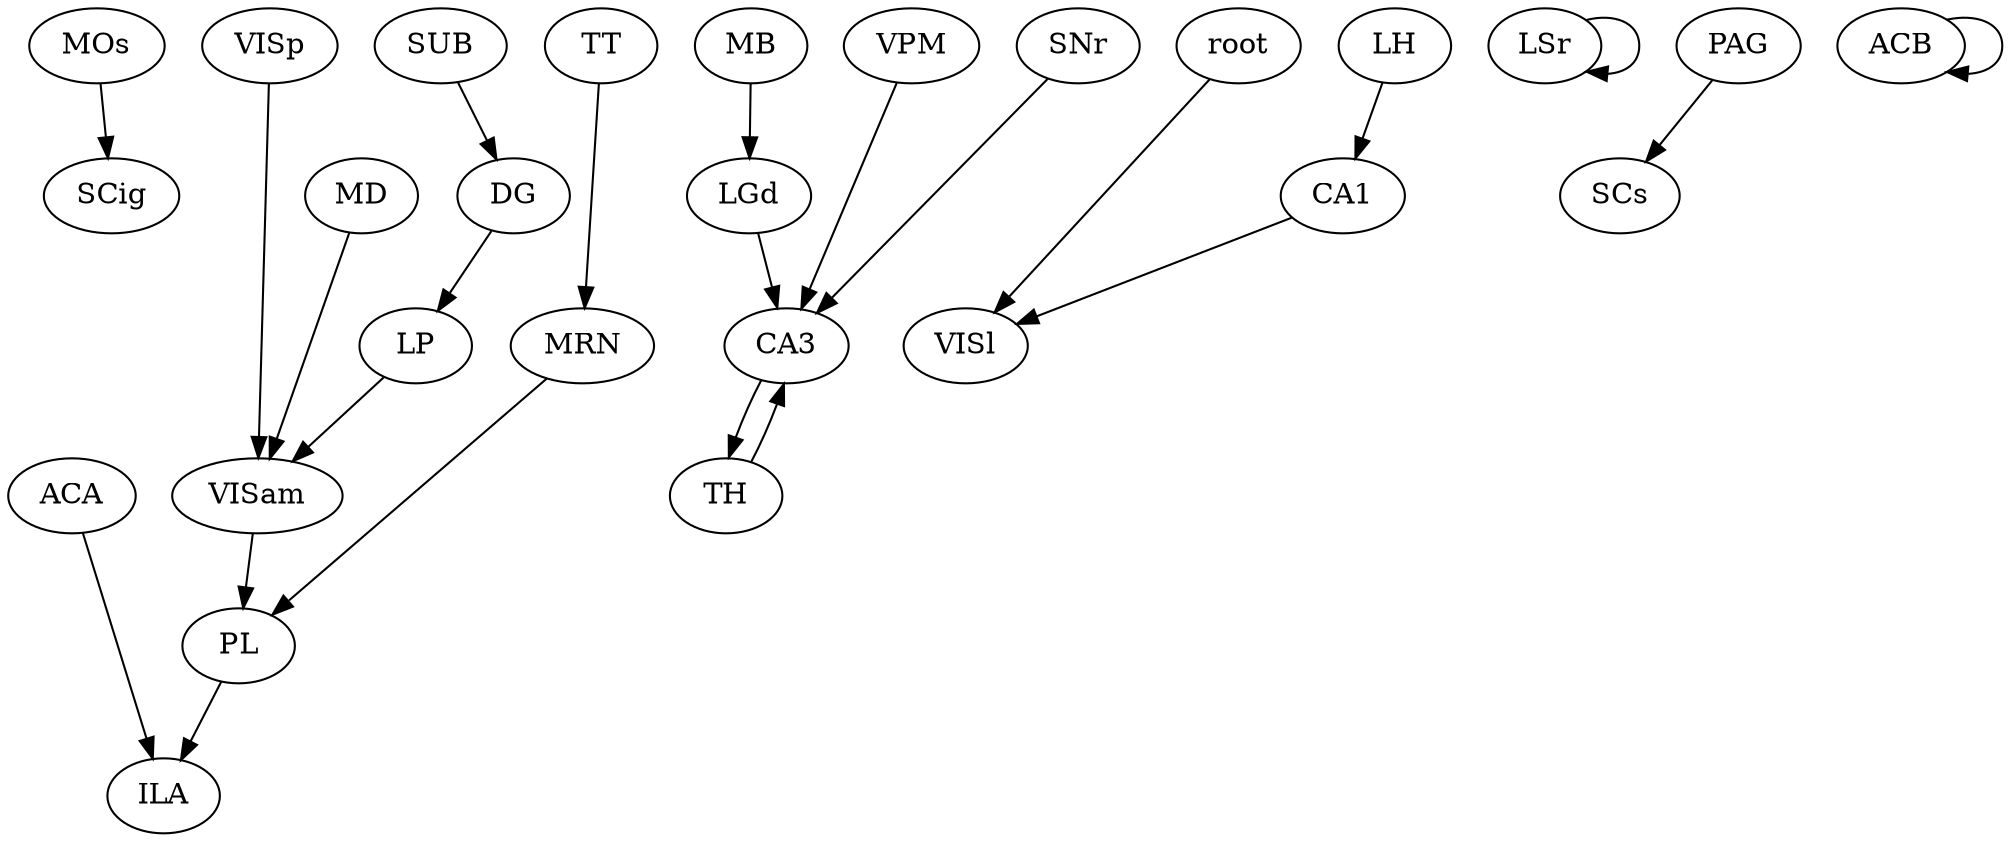 digraph  {
MOs;
ACA;
VISp;
CA3;
SUB;
DG;
root;
LSr;
LGd;
PL;
MD;
CA1;
VISam;
LH;
MRN;
PAG;
VPM;
MB;
TH;
ACB;
SNr;
LP;
TT;
SCig;
ILA;
VISl;
SCs;
MOs -> SCig  [weight="0.026356200907739578"];
ACA -> ILA  [weight="0.04470558781460515"];
VISp -> VISam  [weight="0.031221049707263013"];
CA3 -> TH  [weight="0.017133412370485462"];
SUB -> DG  [weight="0.0317539615362951"];
DG -> LP  [weight="0.02999309616682175"];
root -> VISl  [weight="0.007172729153678765"];
LSr -> LSr  [weight="0.013820366512712744"];
LGd -> CA3  [weight="0.03171225242202876"];
PL -> ILA  [weight="0.03254000181735155"];
MD -> VISam  [weight="0.04169838512357484"];
CA1 -> VISl  [weight="0.03350355778823063"];
VISam -> PL  [weight="0.0036136044196076623"];
LH -> CA1  [weight="0.017382710474449403"];
MRN -> PL  [weight="0.003716235982980733"];
PAG -> SCs  [weight="0.03135086573783709"];
VPM -> CA3  [weight="0.006293403061231393"];
MB -> LGd  [weight="0.011765323178219971"];
TH -> CA3  [weight="0.015420803533427245"];
ACB -> ACB  [weight="0.0477850582041748"];
SNr -> CA3  [weight="0.041740403425453355"];
LP -> VISam  [weight="0.03598357614098648"];
TT -> MRN  [weight="0.01802774507826676"];
}
